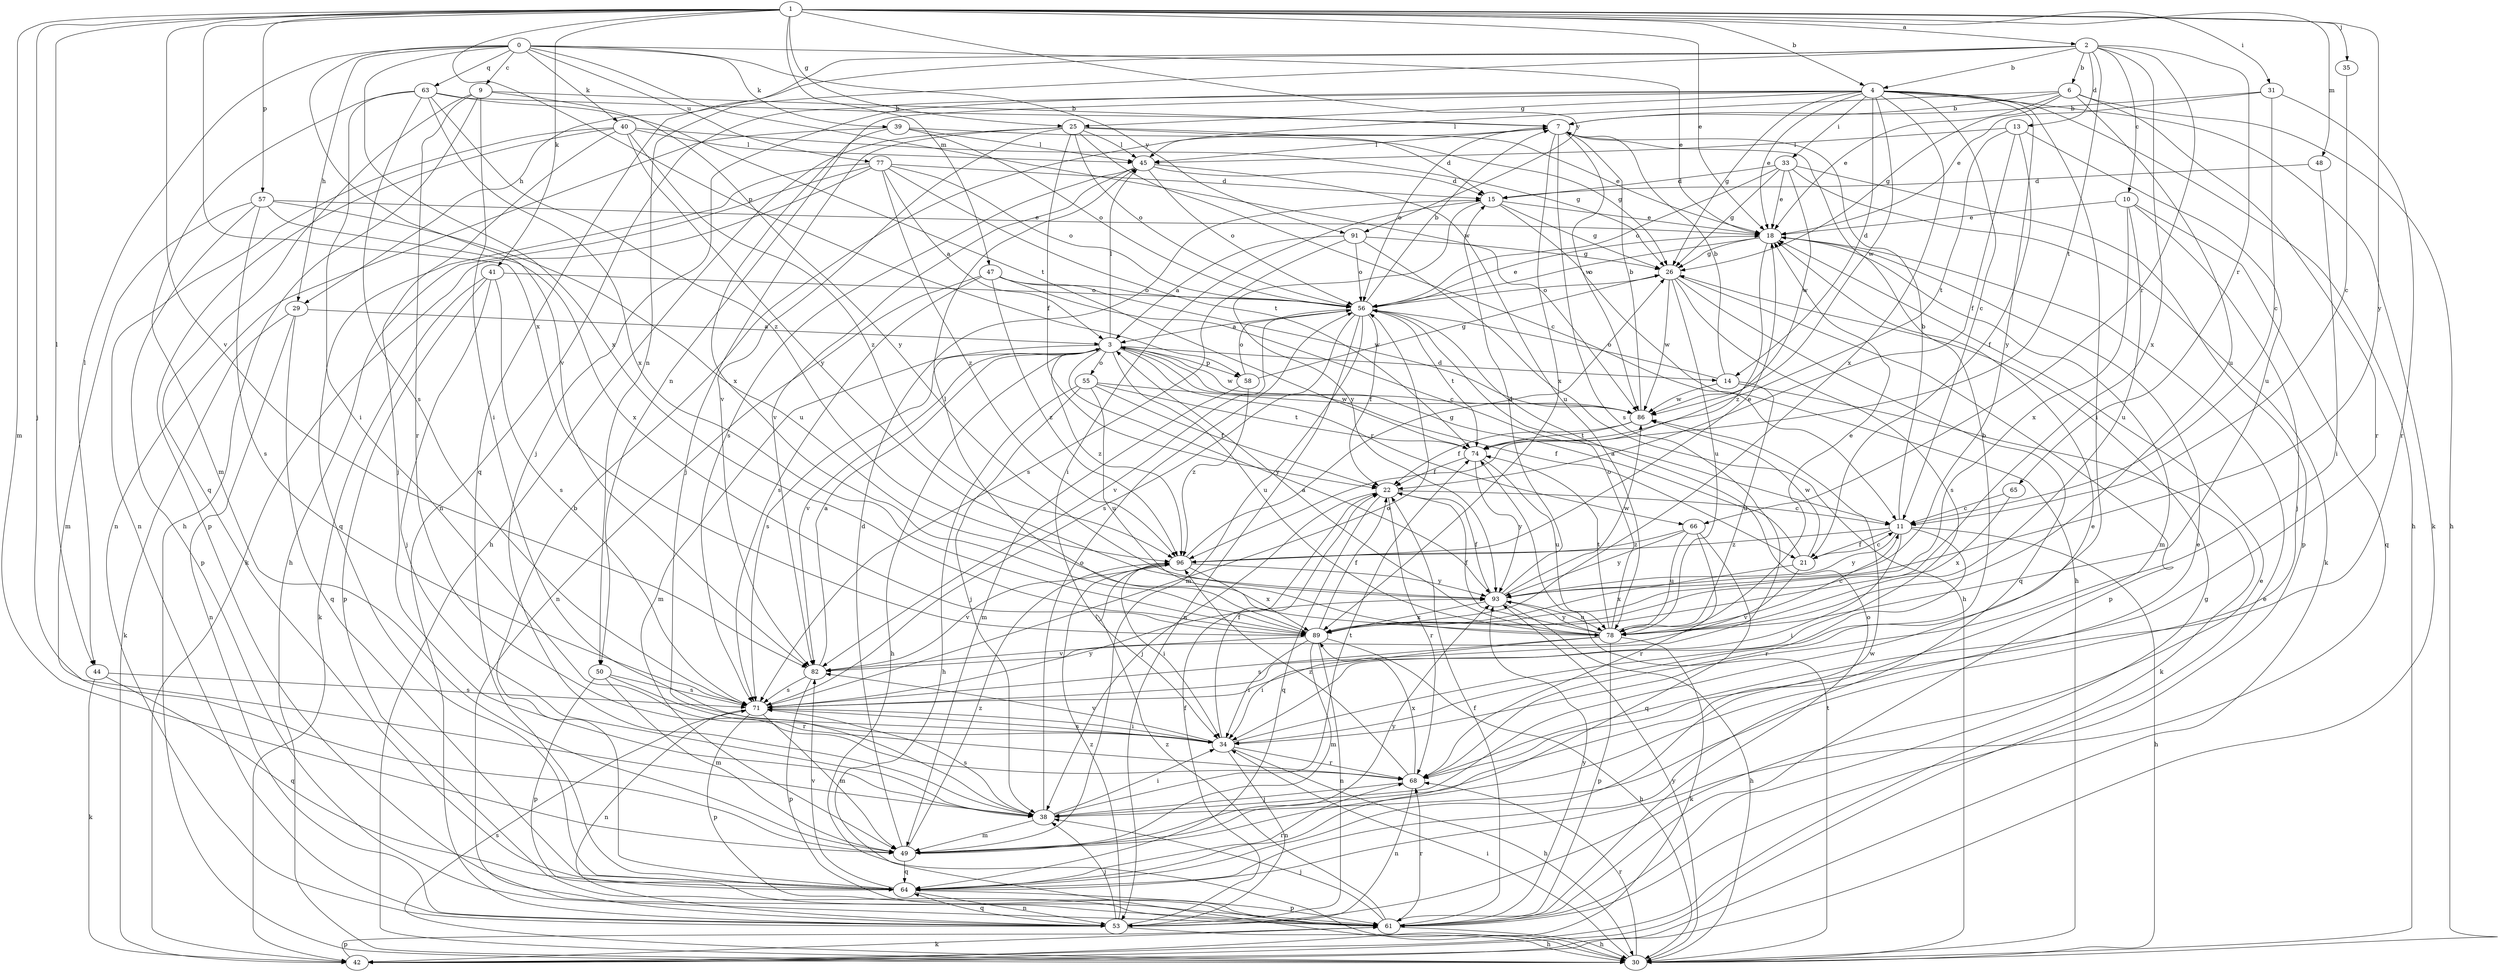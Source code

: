 strict digraph  {
0;
1;
2;
3;
4;
6;
7;
9;
10;
11;
13;
14;
15;
18;
21;
22;
25;
26;
29;
30;
31;
33;
34;
35;
38;
39;
40;
41;
42;
44;
45;
47;
48;
49;
50;
53;
55;
56;
57;
58;
61;
63;
64;
65;
66;
68;
71;
74;
77;
78;
82;
86;
89;
91;
93;
96;
0 -> 9  [label=c];
0 -> 18  [label=e];
0 -> 29  [label=h];
0 -> 39  [label=k];
0 -> 40  [label=k];
0 -> 44  [label=l];
0 -> 63  [label=q];
0 -> 77  [label=u];
0 -> 82  [label=v];
0 -> 86  [label=w];
0 -> 89  [label=x];
0 -> 91  [label=y];
1 -> 2  [label=a];
1 -> 4  [label=b];
1 -> 18  [label=e];
1 -> 25  [label=g];
1 -> 31  [label=i];
1 -> 35  [label=j];
1 -> 38  [label=j];
1 -> 41  [label=k];
1 -> 44  [label=l];
1 -> 47  [label=m];
1 -> 48  [label=m];
1 -> 49  [label=m];
1 -> 57  [label=p];
1 -> 58  [label=p];
1 -> 82  [label=v];
1 -> 89  [label=x];
1 -> 91  [label=y];
1 -> 93  [label=y];
2 -> 4  [label=b];
2 -> 6  [label=b];
2 -> 10  [label=c];
2 -> 13  [label=d];
2 -> 29  [label=h];
2 -> 50  [label=n];
2 -> 64  [label=q];
2 -> 65  [label=r];
2 -> 66  [label=r];
2 -> 74  [label=t];
2 -> 89  [label=x];
3 -> 14  [label=d];
3 -> 21  [label=f];
3 -> 30  [label=h];
3 -> 45  [label=l];
3 -> 49  [label=m];
3 -> 55  [label=o];
3 -> 58  [label=p];
3 -> 66  [label=r];
3 -> 71  [label=s];
3 -> 78  [label=u];
3 -> 82  [label=v];
3 -> 86  [label=w];
3 -> 93  [label=y];
3 -> 96  [label=z];
4 -> 11  [label=c];
4 -> 14  [label=d];
4 -> 18  [label=e];
4 -> 25  [label=g];
4 -> 26  [label=g];
4 -> 30  [label=h];
4 -> 33  [label=i];
4 -> 34  [label=i];
4 -> 38  [label=j];
4 -> 42  [label=k];
4 -> 50  [label=n];
4 -> 53  [label=n];
4 -> 86  [label=w];
4 -> 89  [label=x];
4 -> 93  [label=y];
6 -> 7  [label=b];
6 -> 18  [label=e];
6 -> 26  [label=g];
6 -> 30  [label=h];
6 -> 45  [label=l];
6 -> 68  [label=r];
6 -> 78  [label=u];
7 -> 45  [label=l];
7 -> 56  [label=o];
7 -> 71  [label=s];
7 -> 86  [label=w];
7 -> 89  [label=x];
9 -> 7  [label=b];
9 -> 30  [label=h];
9 -> 34  [label=i];
9 -> 64  [label=q];
9 -> 68  [label=r];
9 -> 93  [label=y];
10 -> 18  [label=e];
10 -> 38  [label=j];
10 -> 64  [label=q];
10 -> 78  [label=u];
10 -> 89  [label=x];
11 -> 7  [label=b];
11 -> 21  [label=f];
11 -> 30  [label=h];
11 -> 34  [label=i];
11 -> 68  [label=r];
11 -> 93  [label=y];
11 -> 96  [label=z];
13 -> 21  [label=f];
13 -> 22  [label=f];
13 -> 45  [label=l];
13 -> 74  [label=t];
13 -> 78  [label=u];
14 -> 7  [label=b];
14 -> 42  [label=k];
14 -> 56  [label=o];
14 -> 78  [label=u];
14 -> 86  [label=w];
15 -> 18  [label=e];
15 -> 26  [label=g];
15 -> 30  [label=h];
15 -> 34  [label=i];
15 -> 93  [label=y];
18 -> 26  [label=g];
18 -> 49  [label=m];
18 -> 56  [label=o];
18 -> 96  [label=z];
21 -> 3  [label=a];
21 -> 11  [label=c];
21 -> 82  [label=v];
21 -> 86  [label=w];
21 -> 89  [label=x];
22 -> 11  [label=c];
22 -> 38  [label=j];
22 -> 64  [label=q];
22 -> 68  [label=r];
25 -> 11  [label=c];
25 -> 15  [label=d];
25 -> 18  [label=e];
25 -> 22  [label=f];
25 -> 30  [label=h];
25 -> 38  [label=j];
25 -> 45  [label=l];
25 -> 56  [label=o];
25 -> 82  [label=v];
26 -> 56  [label=o];
26 -> 61  [label=p];
26 -> 64  [label=q];
26 -> 71  [label=s];
26 -> 78  [label=u];
26 -> 86  [label=w];
29 -> 3  [label=a];
29 -> 42  [label=k];
29 -> 53  [label=n];
29 -> 64  [label=q];
30 -> 34  [label=i];
30 -> 68  [label=r];
30 -> 71  [label=s];
30 -> 74  [label=t];
30 -> 93  [label=y];
31 -> 7  [label=b];
31 -> 11  [label=c];
31 -> 18  [label=e];
31 -> 68  [label=r];
33 -> 15  [label=d];
33 -> 18  [label=e];
33 -> 26  [label=g];
33 -> 42  [label=k];
33 -> 56  [label=o];
33 -> 61  [label=p];
33 -> 86  [label=w];
34 -> 7  [label=b];
34 -> 22  [label=f];
34 -> 30  [label=h];
34 -> 53  [label=n];
34 -> 68  [label=r];
34 -> 71  [label=s];
34 -> 82  [label=v];
35 -> 11  [label=c];
38 -> 18  [label=e];
38 -> 34  [label=i];
38 -> 49  [label=m];
38 -> 56  [label=o];
38 -> 71  [label=s];
38 -> 74  [label=t];
39 -> 26  [label=g];
39 -> 45  [label=l];
39 -> 53  [label=n];
39 -> 56  [label=o];
39 -> 89  [label=x];
40 -> 26  [label=g];
40 -> 38  [label=j];
40 -> 45  [label=l];
40 -> 53  [label=n];
40 -> 61  [label=p];
40 -> 93  [label=y];
40 -> 96  [label=z];
41 -> 38  [label=j];
41 -> 42  [label=k];
41 -> 56  [label=o];
41 -> 61  [label=p];
41 -> 71  [label=s];
42 -> 18  [label=e];
42 -> 61  [label=p];
44 -> 42  [label=k];
44 -> 64  [label=q];
44 -> 71  [label=s];
45 -> 15  [label=d];
45 -> 56  [label=o];
45 -> 71  [label=s];
45 -> 78  [label=u];
45 -> 82  [label=v];
47 -> 11  [label=c];
47 -> 53  [label=n];
47 -> 56  [label=o];
47 -> 71  [label=s];
47 -> 86  [label=w];
47 -> 96  [label=z];
48 -> 15  [label=d];
48 -> 34  [label=i];
49 -> 15  [label=d];
49 -> 18  [label=e];
49 -> 64  [label=q];
49 -> 93  [label=y];
49 -> 96  [label=z];
50 -> 49  [label=m];
50 -> 61  [label=p];
50 -> 68  [label=r];
50 -> 71  [label=s];
53 -> 18  [label=e];
53 -> 22  [label=f];
53 -> 30  [label=h];
53 -> 38  [label=j];
53 -> 64  [label=q];
53 -> 96  [label=z];
55 -> 22  [label=f];
55 -> 30  [label=h];
55 -> 38  [label=j];
55 -> 74  [label=t];
55 -> 78  [label=u];
55 -> 86  [label=w];
56 -> 3  [label=a];
56 -> 7  [label=b];
56 -> 18  [label=e];
56 -> 22  [label=f];
56 -> 49  [label=m];
56 -> 53  [label=n];
56 -> 71  [label=s];
56 -> 74  [label=t];
56 -> 82  [label=v];
57 -> 18  [label=e];
57 -> 49  [label=m];
57 -> 61  [label=p];
57 -> 71  [label=s];
57 -> 78  [label=u];
57 -> 89  [label=x];
58 -> 26  [label=g];
58 -> 49  [label=m];
58 -> 56  [label=o];
58 -> 96  [label=z];
61 -> 22  [label=f];
61 -> 26  [label=g];
61 -> 30  [label=h];
61 -> 38  [label=j];
61 -> 42  [label=k];
61 -> 56  [label=o];
61 -> 68  [label=r];
61 -> 93  [label=y];
61 -> 96  [label=z];
63 -> 7  [label=b];
63 -> 34  [label=i];
63 -> 49  [label=m];
63 -> 71  [label=s];
63 -> 74  [label=t];
63 -> 89  [label=x];
63 -> 96  [label=z];
64 -> 7  [label=b];
64 -> 53  [label=n];
64 -> 61  [label=p];
64 -> 68  [label=r];
64 -> 82  [label=v];
64 -> 86  [label=w];
65 -> 11  [label=c];
65 -> 89  [label=x];
66 -> 64  [label=q];
66 -> 68  [label=r];
66 -> 78  [label=u];
66 -> 93  [label=y];
66 -> 96  [label=z];
68 -> 38  [label=j];
68 -> 53  [label=n];
68 -> 89  [label=x];
68 -> 96  [label=z];
71 -> 34  [label=i];
71 -> 49  [label=m];
71 -> 53  [label=n];
71 -> 56  [label=o];
71 -> 61  [label=p];
71 -> 93  [label=y];
74 -> 22  [label=f];
74 -> 78  [label=u];
74 -> 93  [label=y];
77 -> 3  [label=a];
77 -> 15  [label=d];
77 -> 30  [label=h];
77 -> 42  [label=k];
77 -> 56  [label=o];
77 -> 64  [label=q];
77 -> 74  [label=t];
77 -> 96  [label=z];
78 -> 3  [label=a];
78 -> 11  [label=c];
78 -> 18  [label=e];
78 -> 22  [label=f];
78 -> 34  [label=i];
78 -> 42  [label=k];
78 -> 56  [label=o];
78 -> 61  [label=p];
78 -> 71  [label=s];
78 -> 74  [label=t];
78 -> 93  [label=y];
82 -> 3  [label=a];
82 -> 61  [label=p];
82 -> 71  [label=s];
86 -> 7  [label=b];
86 -> 22  [label=f];
86 -> 74  [label=t];
89 -> 22  [label=f];
89 -> 30  [label=h];
89 -> 34  [label=i];
89 -> 45  [label=l];
89 -> 49  [label=m];
89 -> 53  [label=n];
89 -> 82  [label=v];
91 -> 3  [label=a];
91 -> 26  [label=g];
91 -> 30  [label=h];
91 -> 56  [label=o];
91 -> 71  [label=s];
93 -> 15  [label=d];
93 -> 22  [label=f];
93 -> 30  [label=h];
93 -> 78  [label=u];
93 -> 86  [label=w];
93 -> 89  [label=x];
96 -> 18  [label=e];
96 -> 26  [label=g];
96 -> 34  [label=i];
96 -> 82  [label=v];
96 -> 89  [label=x];
96 -> 93  [label=y];
}
